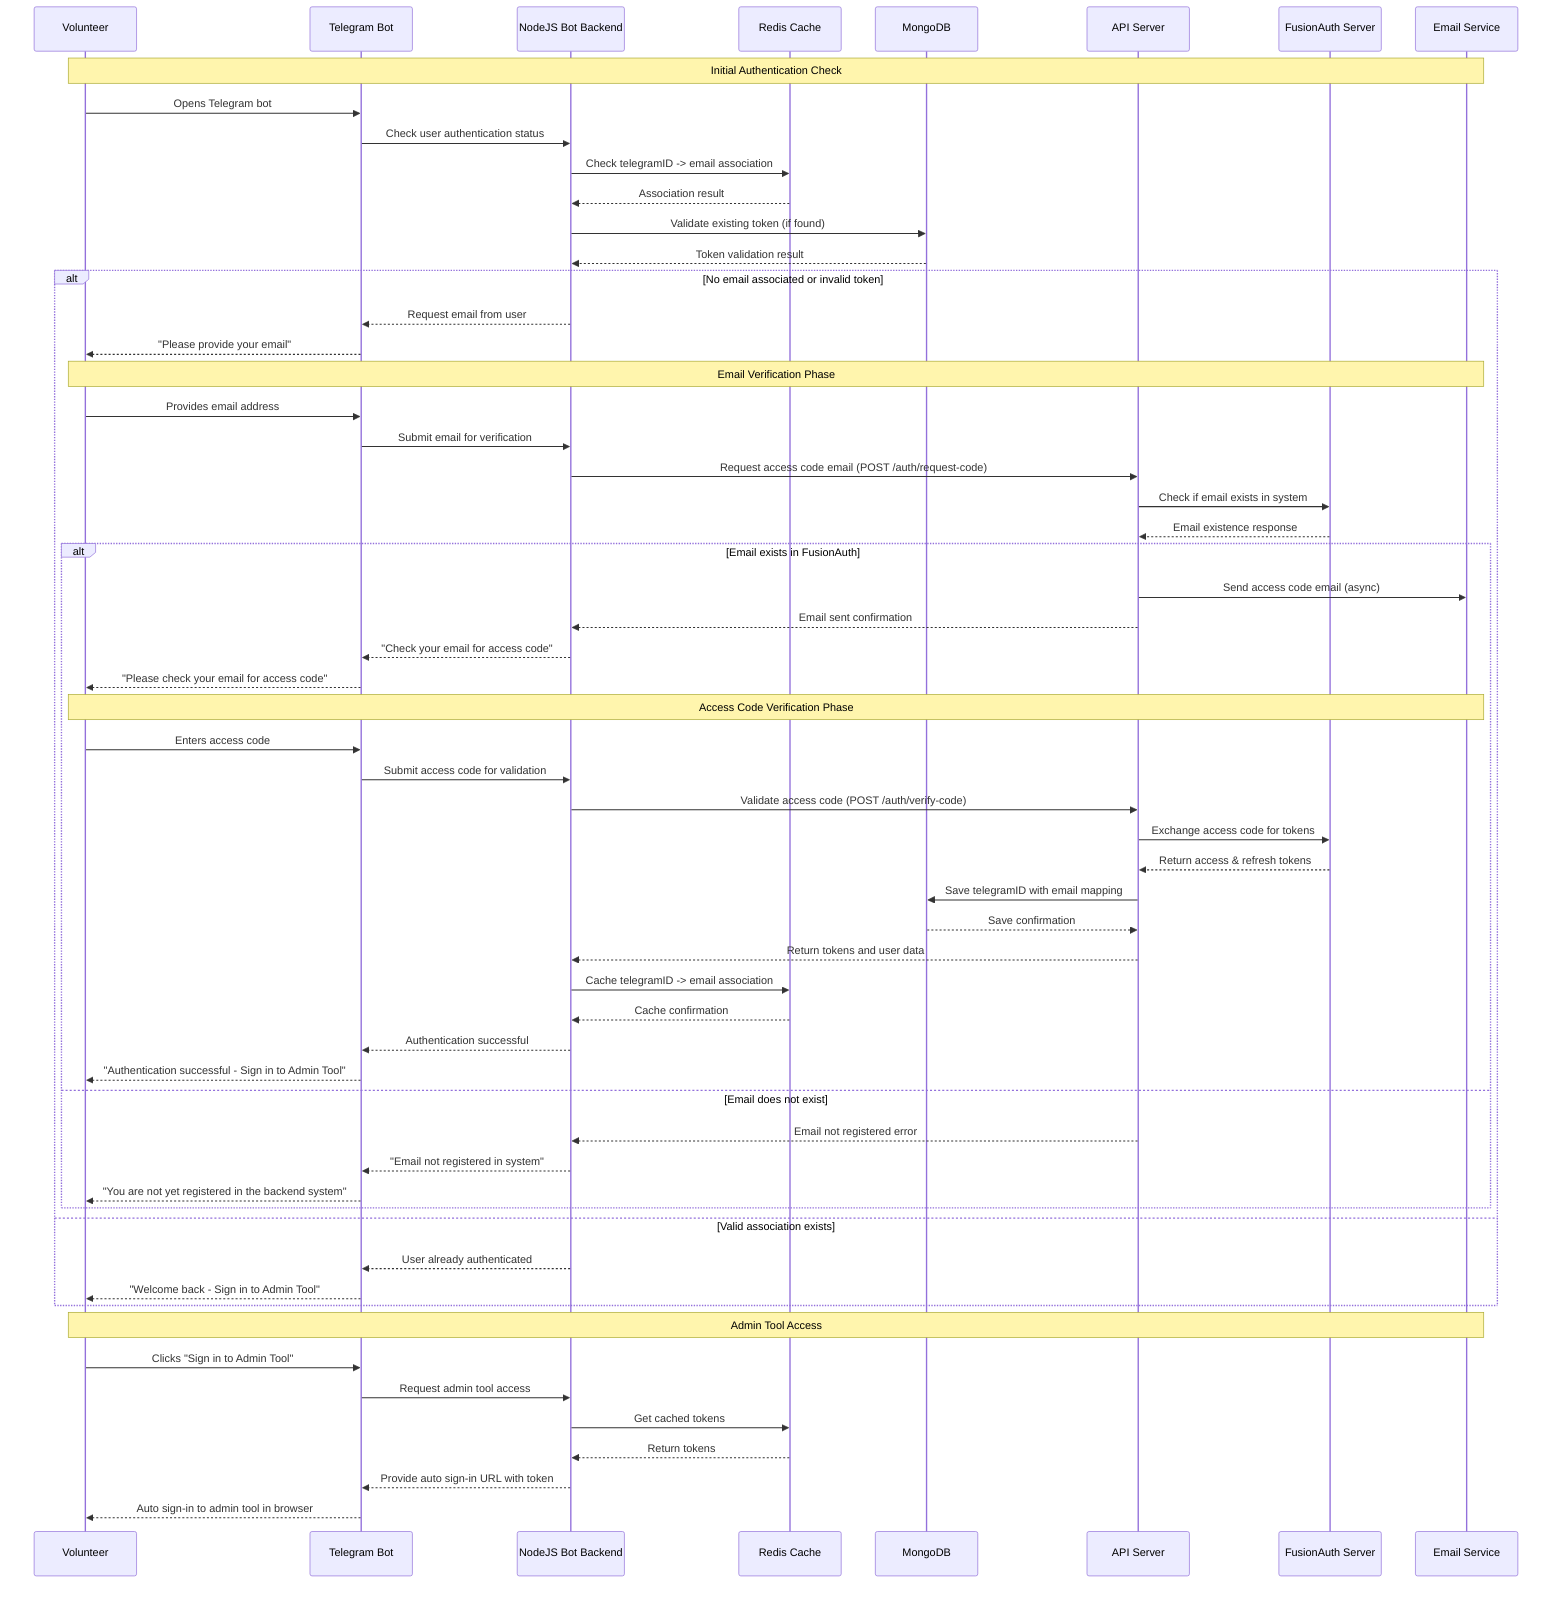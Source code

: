 sequenceDiagram
    participant User as Volunteer
    participant TB as Telegram Bot
    participant NodeJS as NodeJS Bot Backend
    participant Redis as Redis Cache
    participant MongoDB as MongoDB
    participant API as API Server
    participant FA as FusionAuth Server
    participant Email as Email Service

    Note over User, Email: Initial Authentication Check
    User->>TB: Opens Telegram bot
    TB->>NodeJS: Check user authentication status
    NodeJS->>Redis: Check telegramID -> email association
    Redis-->>NodeJS: Association result
    NodeJS->>MongoDB: Validate existing token (if found)
    MongoDB-->>NodeJS: Token validation result
    
    alt No email associated or invalid token
        NodeJS-->>TB: Request email from user
        TB-->>User: "Please provide your email"
        
        Note over User, Email: Email Verification Phase
        User->>TB: Provides email address
        TB->>NodeJS: Submit email for verification
        NodeJS->>API: Request access code email (POST /auth/request-code)
        API->>FA: Check if email exists in system
        FA-->>API: Email existence response
        
        alt Email exists in FusionAuth
            API->>Email: Send access code email (async)
            API-->>NodeJS: Email sent confirmation
            NodeJS-->>TB: "Check your email for access code"
            TB-->>User: "Please check your email for access code"
            
            Note over User, Email: Access Code Verification Phase
            User->>TB: Enters access code
            TB->>NodeJS: Submit access code for validation
            NodeJS->>API: Validate access code (POST /auth/verify-code)
            API->>FA: Exchange access code for tokens
            FA-->>API: Return access & refresh tokens
            
            API->>MongoDB: Save telegramID with email mapping
            MongoDB-->>API: Save confirmation
            API-->>NodeJS: Return tokens and user data
            NodeJS->>Redis: Cache telegramID -> email association
            Redis-->>NodeJS: Cache confirmation
            NodeJS-->>TB: Authentication successful
            TB-->>User: "Authentication successful - Sign in to Admin Tool"
            
        else Email does not exist
            API-->>NodeJS: Email not registered error
            NodeJS-->>TB: "Email not registered in system"
            TB-->>User: "You are not yet registered in the backend system"
        end
        
    else Valid association exists
        NodeJS-->>TB: User already authenticated
        TB-->>User: "Welcome back - Sign in to Admin Tool"
    end

    Note over User, Email: Admin Tool Access
    User->>TB: Clicks "Sign in to Admin Tool"
    TB->>NodeJS: Request admin tool access
    NodeJS->>Redis: Get cached tokens
    Redis-->>NodeJS: Return tokens
    NodeJS-->>TB: Provide auto sign-in URL with token
    TB-->>User: Auto sign-in to admin tool in browser